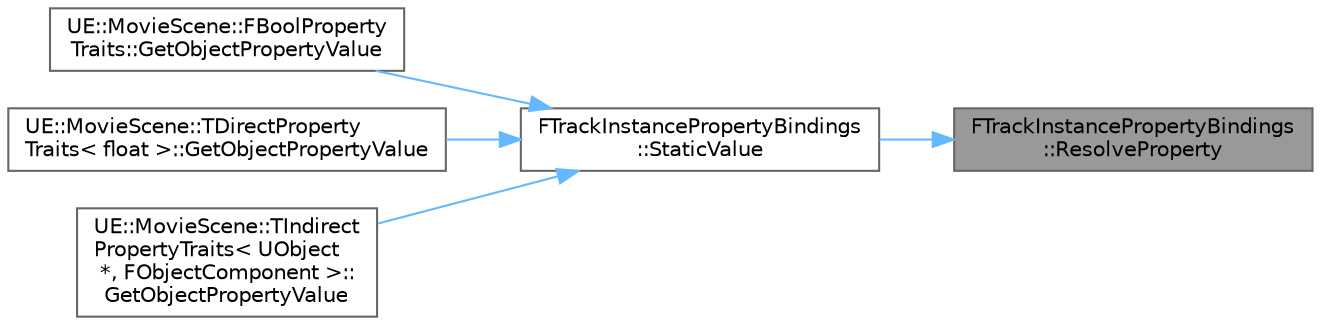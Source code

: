 digraph "FTrackInstancePropertyBindings::ResolveProperty"
{
 // INTERACTIVE_SVG=YES
 // LATEX_PDF_SIZE
  bgcolor="transparent";
  edge [fontname=Helvetica,fontsize=10,labelfontname=Helvetica,labelfontsize=10];
  node [fontname=Helvetica,fontsize=10,shape=box,height=0.2,width=0.4];
  rankdir="RL";
  Node1 [id="Node000001",label="FTrackInstancePropertyBindings\l::ResolveProperty",height=0.2,width=0.4,color="gray40", fillcolor="grey60", style="filled", fontcolor="black",tooltip=" "];
  Node1 -> Node2 [id="edge1_Node000001_Node000002",dir="back",color="steelblue1",style="solid",tooltip=" "];
  Node2 [id="Node000002",label="FTrackInstancePropertyBindings\l::StaticValue",height=0.2,width=0.4,color="grey40", fillcolor="white", style="filled",URL="$de/d6c/classFTrackInstancePropertyBindings.html#a390a994bc7451a6ff29dd328a5498ec6",tooltip="Static function for accessing a property value on an object without caching its address."];
  Node2 -> Node3 [id="edge2_Node000002_Node000003",dir="back",color="steelblue1",style="solid",tooltip=" "];
  Node3 [id="Node000003",label="UE::MovieScene::FBoolProperty\lTraits::GetObjectPropertyValue",height=0.2,width=0.4,color="grey40", fillcolor="white", style="filled",URL="$df/d04/structUE_1_1MovieScene_1_1FBoolPropertyTraits.html#a80c8d5857b2ae772ca3bc0f2db36c64b",tooltip=" "];
  Node2 -> Node4 [id="edge3_Node000002_Node000004",dir="back",color="steelblue1",style="solid",tooltip=" "];
  Node4 [id="Node000004",label="UE::MovieScene::TDirectProperty\lTraits\< float \>::GetObjectPropertyValue",height=0.2,width=0.4,color="grey40", fillcolor="white", style="filled",URL="$d2/d38/structUE_1_1MovieScene_1_1TDirectPropertyTraits.html#ae6f7811c80e05f43319759c43c972e81",tooltip=" "];
  Node2 -> Node5 [id="edge4_Node000002_Node000005",dir="back",color="steelblue1",style="solid",tooltip=" "];
  Node5 [id="Node000005",label="UE::MovieScene::TIndirect\lPropertyTraits\< UObject\l *, FObjectComponent \>::\lGetObjectPropertyValue",height=0.2,width=0.4,color="grey40", fillcolor="white", style="filled",URL="$d2/dc1/structUE_1_1MovieScene_1_1TIndirectPropertyTraits.html#a567aee62f067a3a9c1c22997304042f9",tooltip=" "];
}
